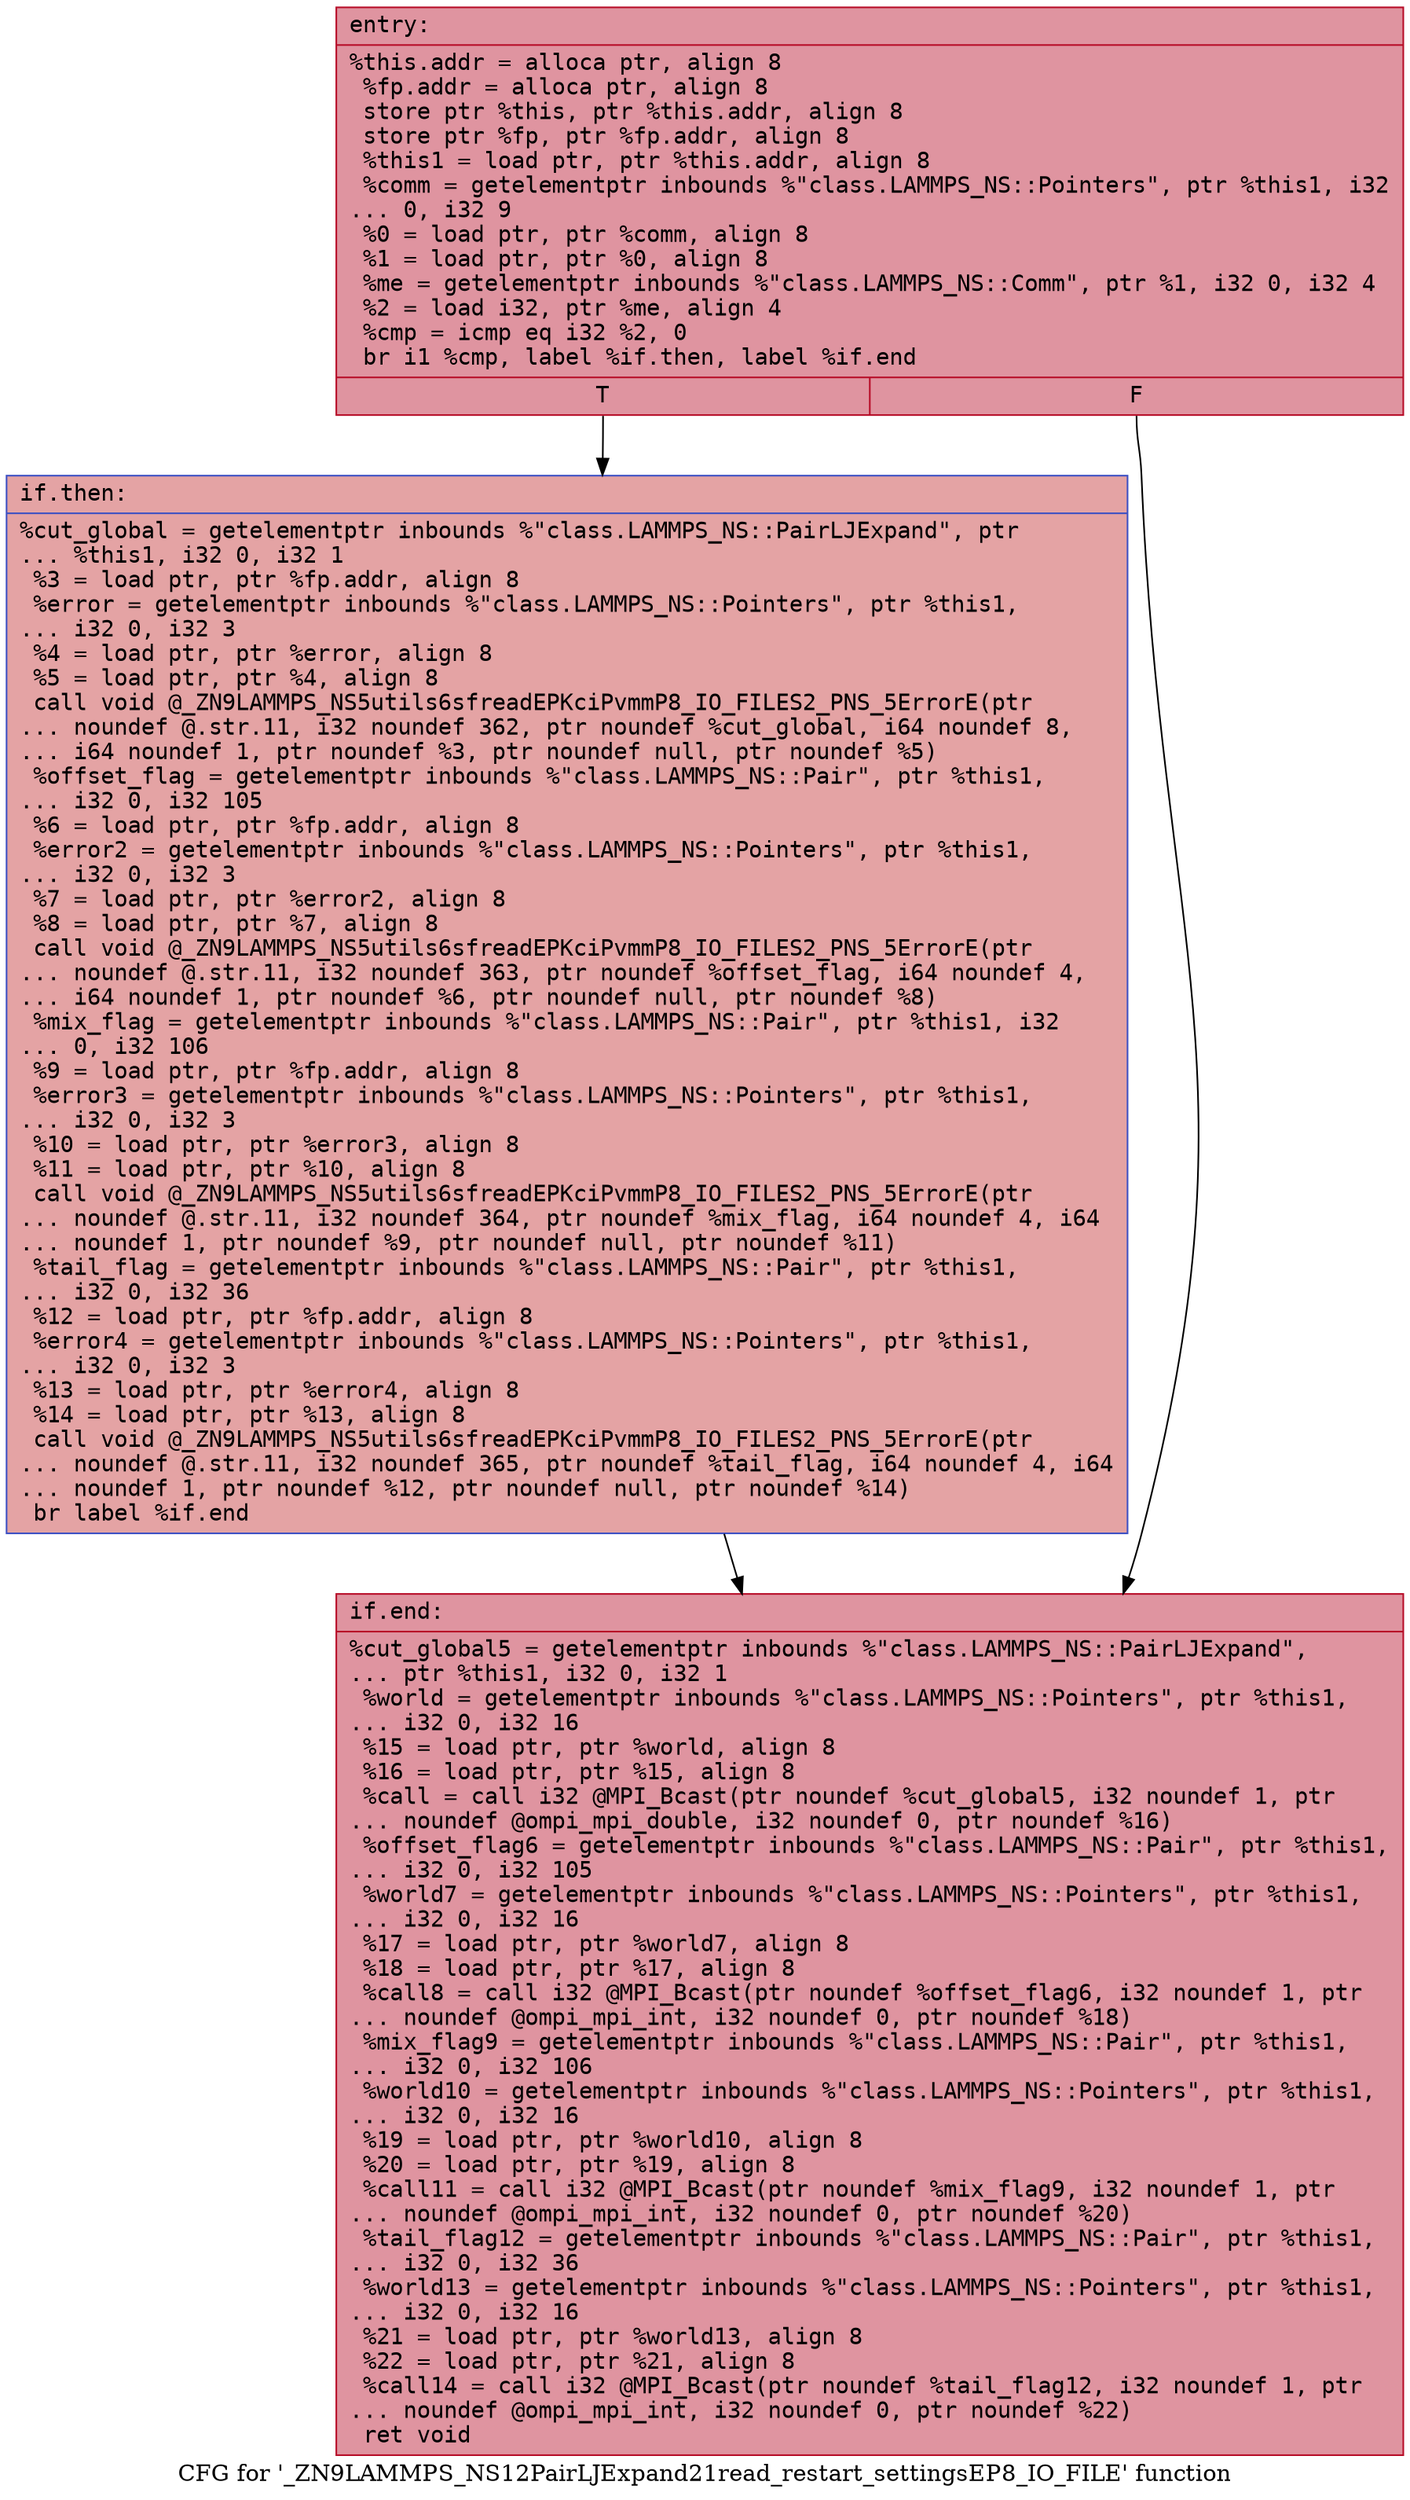 digraph "CFG for '_ZN9LAMMPS_NS12PairLJExpand21read_restart_settingsEP8_IO_FILE' function" {
	label="CFG for '_ZN9LAMMPS_NS12PairLJExpand21read_restart_settingsEP8_IO_FILE' function";

	Node0x55d88da3fdd0 [shape=record,color="#b70d28ff", style=filled, fillcolor="#b70d2870" fontname="Courier",label="{entry:\l|  %this.addr = alloca ptr, align 8\l  %fp.addr = alloca ptr, align 8\l  store ptr %this, ptr %this.addr, align 8\l  store ptr %fp, ptr %fp.addr, align 8\l  %this1 = load ptr, ptr %this.addr, align 8\l  %comm = getelementptr inbounds %\"class.LAMMPS_NS::Pointers\", ptr %this1, i32\l... 0, i32 9\l  %0 = load ptr, ptr %comm, align 8\l  %1 = load ptr, ptr %0, align 8\l  %me = getelementptr inbounds %\"class.LAMMPS_NS::Comm\", ptr %1, i32 0, i32 4\l  %2 = load i32, ptr %me, align 4\l  %cmp = icmp eq i32 %2, 0\l  br i1 %cmp, label %if.then, label %if.end\l|{<s0>T|<s1>F}}"];
	Node0x55d88da3fdd0:s0 -> Node0x55d88da40690[tooltip="entry -> if.then\nProbability 37.50%" ];
	Node0x55d88da3fdd0:s1 -> Node0x55d88da40700[tooltip="entry -> if.end\nProbability 62.50%" ];
	Node0x55d88da40690 [shape=record,color="#3d50c3ff", style=filled, fillcolor="#c32e3170" fontname="Courier",label="{if.then:\l|  %cut_global = getelementptr inbounds %\"class.LAMMPS_NS::PairLJExpand\", ptr\l... %this1, i32 0, i32 1\l  %3 = load ptr, ptr %fp.addr, align 8\l  %error = getelementptr inbounds %\"class.LAMMPS_NS::Pointers\", ptr %this1,\l... i32 0, i32 3\l  %4 = load ptr, ptr %error, align 8\l  %5 = load ptr, ptr %4, align 8\l  call void @_ZN9LAMMPS_NS5utils6sfreadEPKciPvmmP8_IO_FILES2_PNS_5ErrorE(ptr\l... noundef @.str.11, i32 noundef 362, ptr noundef %cut_global, i64 noundef 8,\l... i64 noundef 1, ptr noundef %3, ptr noundef null, ptr noundef %5)\l  %offset_flag = getelementptr inbounds %\"class.LAMMPS_NS::Pair\", ptr %this1,\l... i32 0, i32 105\l  %6 = load ptr, ptr %fp.addr, align 8\l  %error2 = getelementptr inbounds %\"class.LAMMPS_NS::Pointers\", ptr %this1,\l... i32 0, i32 3\l  %7 = load ptr, ptr %error2, align 8\l  %8 = load ptr, ptr %7, align 8\l  call void @_ZN9LAMMPS_NS5utils6sfreadEPKciPvmmP8_IO_FILES2_PNS_5ErrorE(ptr\l... noundef @.str.11, i32 noundef 363, ptr noundef %offset_flag, i64 noundef 4,\l... i64 noundef 1, ptr noundef %6, ptr noundef null, ptr noundef %8)\l  %mix_flag = getelementptr inbounds %\"class.LAMMPS_NS::Pair\", ptr %this1, i32\l... 0, i32 106\l  %9 = load ptr, ptr %fp.addr, align 8\l  %error3 = getelementptr inbounds %\"class.LAMMPS_NS::Pointers\", ptr %this1,\l... i32 0, i32 3\l  %10 = load ptr, ptr %error3, align 8\l  %11 = load ptr, ptr %10, align 8\l  call void @_ZN9LAMMPS_NS5utils6sfreadEPKciPvmmP8_IO_FILES2_PNS_5ErrorE(ptr\l... noundef @.str.11, i32 noundef 364, ptr noundef %mix_flag, i64 noundef 4, i64\l... noundef 1, ptr noundef %9, ptr noundef null, ptr noundef %11)\l  %tail_flag = getelementptr inbounds %\"class.LAMMPS_NS::Pair\", ptr %this1,\l... i32 0, i32 36\l  %12 = load ptr, ptr %fp.addr, align 8\l  %error4 = getelementptr inbounds %\"class.LAMMPS_NS::Pointers\", ptr %this1,\l... i32 0, i32 3\l  %13 = load ptr, ptr %error4, align 8\l  %14 = load ptr, ptr %13, align 8\l  call void @_ZN9LAMMPS_NS5utils6sfreadEPKciPvmmP8_IO_FILES2_PNS_5ErrorE(ptr\l... noundef @.str.11, i32 noundef 365, ptr noundef %tail_flag, i64 noundef 4, i64\l... noundef 1, ptr noundef %12, ptr noundef null, ptr noundef %14)\l  br label %if.end\l}"];
	Node0x55d88da40690 -> Node0x55d88da40700[tooltip="if.then -> if.end\nProbability 100.00%" ];
	Node0x55d88da40700 [shape=record,color="#b70d28ff", style=filled, fillcolor="#b70d2870" fontname="Courier",label="{if.end:\l|  %cut_global5 = getelementptr inbounds %\"class.LAMMPS_NS::PairLJExpand\",\l... ptr %this1, i32 0, i32 1\l  %world = getelementptr inbounds %\"class.LAMMPS_NS::Pointers\", ptr %this1,\l... i32 0, i32 16\l  %15 = load ptr, ptr %world, align 8\l  %16 = load ptr, ptr %15, align 8\l  %call = call i32 @MPI_Bcast(ptr noundef %cut_global5, i32 noundef 1, ptr\l... noundef @ompi_mpi_double, i32 noundef 0, ptr noundef %16)\l  %offset_flag6 = getelementptr inbounds %\"class.LAMMPS_NS::Pair\", ptr %this1,\l... i32 0, i32 105\l  %world7 = getelementptr inbounds %\"class.LAMMPS_NS::Pointers\", ptr %this1,\l... i32 0, i32 16\l  %17 = load ptr, ptr %world7, align 8\l  %18 = load ptr, ptr %17, align 8\l  %call8 = call i32 @MPI_Bcast(ptr noundef %offset_flag6, i32 noundef 1, ptr\l... noundef @ompi_mpi_int, i32 noundef 0, ptr noundef %18)\l  %mix_flag9 = getelementptr inbounds %\"class.LAMMPS_NS::Pair\", ptr %this1,\l... i32 0, i32 106\l  %world10 = getelementptr inbounds %\"class.LAMMPS_NS::Pointers\", ptr %this1,\l... i32 0, i32 16\l  %19 = load ptr, ptr %world10, align 8\l  %20 = load ptr, ptr %19, align 8\l  %call11 = call i32 @MPI_Bcast(ptr noundef %mix_flag9, i32 noundef 1, ptr\l... noundef @ompi_mpi_int, i32 noundef 0, ptr noundef %20)\l  %tail_flag12 = getelementptr inbounds %\"class.LAMMPS_NS::Pair\", ptr %this1,\l... i32 0, i32 36\l  %world13 = getelementptr inbounds %\"class.LAMMPS_NS::Pointers\", ptr %this1,\l... i32 0, i32 16\l  %21 = load ptr, ptr %world13, align 8\l  %22 = load ptr, ptr %21, align 8\l  %call14 = call i32 @MPI_Bcast(ptr noundef %tail_flag12, i32 noundef 1, ptr\l... noundef @ompi_mpi_int, i32 noundef 0, ptr noundef %22)\l  ret void\l}"];
}
